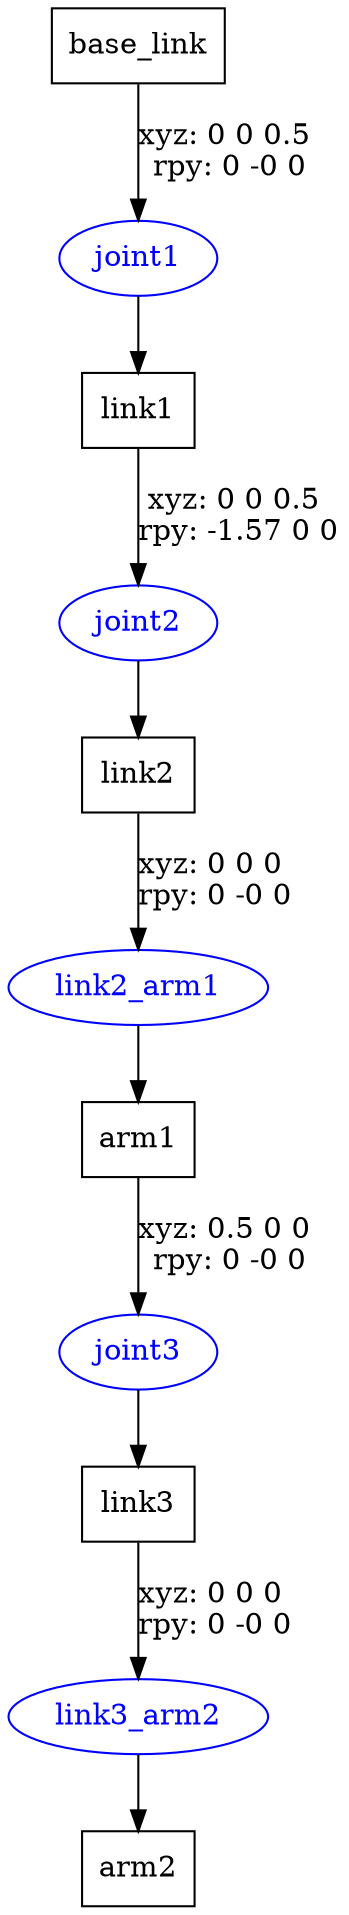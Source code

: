 digraph G {
node [shape=box];
"base_link" [label="base_link"];
"link1" [label="link1"];
"link2" [label="link2"];
"arm1" [label="arm1"];
"link3" [label="link3"];
"arm2" [label="arm2"];
node [shape=ellipse, color=blue, fontcolor=blue];
"base_link" -> "joint1" [label="xyz: 0 0 0.5 \nrpy: 0 -0 0"]
"joint1" -> "link1"
"link1" -> "joint2" [label="xyz: 0 0 0.5 \nrpy: -1.57 0 0"]
"joint2" -> "link2"
"link2" -> "link2_arm1" [label="xyz: 0 0 0 \nrpy: 0 -0 0"]
"link2_arm1" -> "arm1"
"arm1" -> "joint3" [label="xyz: 0.5 0 0 \nrpy: 0 -0 0"]
"joint3" -> "link3"
"link3" -> "link3_arm2" [label="xyz: 0 0 0 \nrpy: 0 -0 0"]
"link3_arm2" -> "arm2"
}
